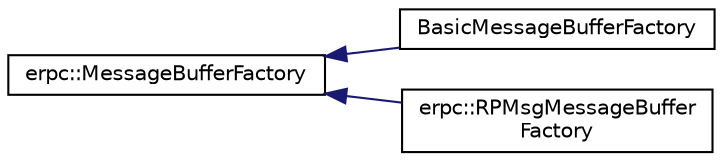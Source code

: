 digraph "Graphical Class Hierarchy"
{
  edge [fontname="Helvetica",fontsize="10",labelfontname="Helvetica",labelfontsize="10"];
  node [fontname="Helvetica",fontsize="10",shape=record];
  rankdir="LR";
  Node1 [label="erpc::MessageBufferFactory",height=0.2,width=0.4,color="black", fillcolor="white", style="filled",URL="$classerpc_1_1_message_buffer_factory.html",tooltip="Abstract interface for message buffer factory. "];
  Node1 -> Node2 [dir="back",color="midnightblue",fontsize="10",style="solid",fontname="Helvetica"];
  Node2 [label="BasicMessageBufferFactory",height=0.2,width=0.4,color="black", fillcolor="white", style="filled",URL="$class_basic_message_buffer_factory.html"];
  Node1 -> Node3 [dir="back",color="midnightblue",fontsize="10",style="solid",fontname="Helvetica"];
  Node3 [label="erpc::RPMsgMessageBuffer\lFactory",height=0.2,width=0.4,color="black", fillcolor="white", style="filled",URL="$classerpc_1_1_r_p_msg_message_buffer_factory.html",tooltip="Message buffer factory used with RPMsg transport layer. "];
}
